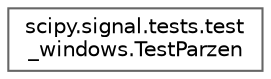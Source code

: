 digraph "Graphical Class Hierarchy"
{
 // LATEX_PDF_SIZE
  bgcolor="transparent";
  edge [fontname=Helvetica,fontsize=10,labelfontname=Helvetica,labelfontsize=10];
  node [fontname=Helvetica,fontsize=10,shape=box,height=0.2,width=0.4];
  rankdir="LR";
  Node0 [id="Node000000",label="scipy.signal.tests.test\l_windows.TestParzen",height=0.2,width=0.4,color="grey40", fillcolor="white", style="filled",URL="$d3/dec/classscipy_1_1signal_1_1tests_1_1test__windows_1_1TestParzen.html",tooltip=" "];
}
